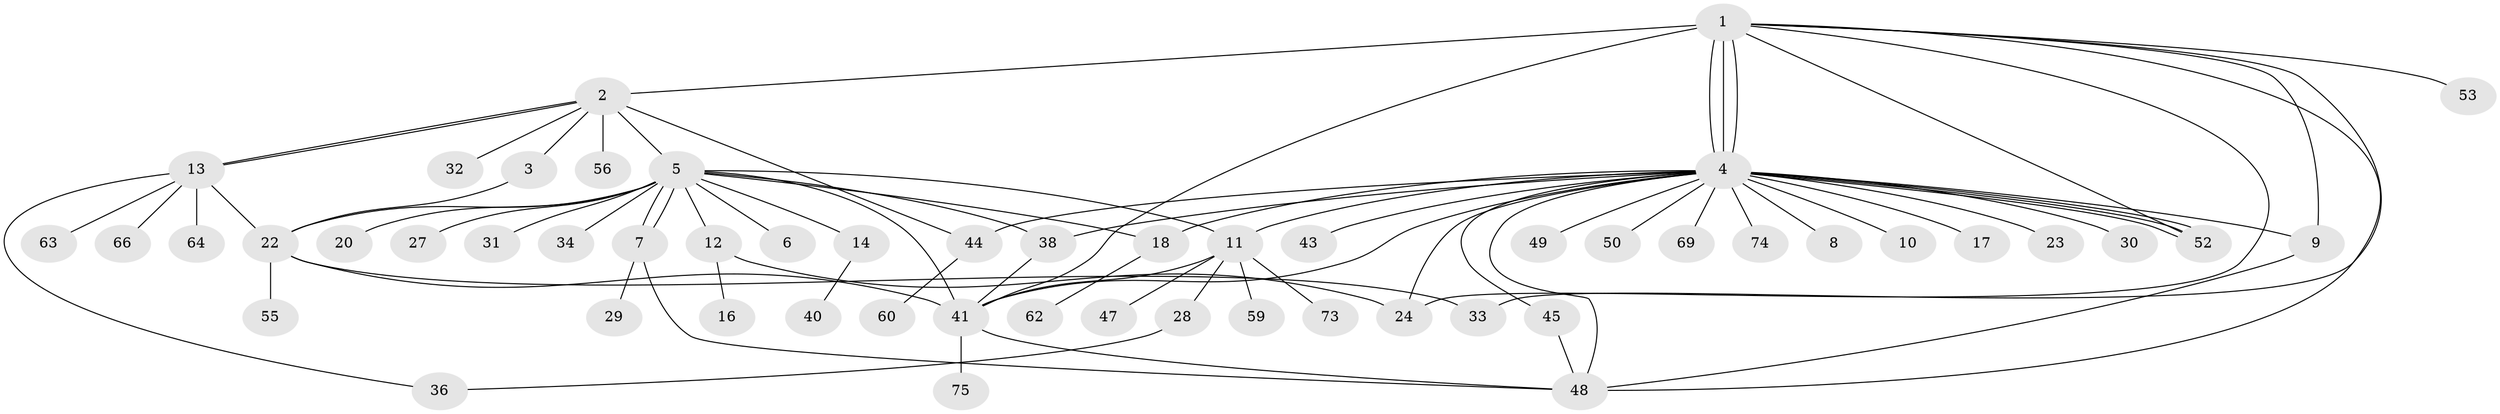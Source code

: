 // Generated by graph-tools (version 1.1) at 2025/23/03/03/25 07:23:53]
// undirected, 54 vertices, 81 edges
graph export_dot {
graph [start="1"]
  node [color=gray90,style=filled];
  1 [super="+25"];
  2 [super="+42"];
  3;
  4 [super="+15"];
  5 [super="+37"];
  6;
  7 [super="+21"];
  8 [super="+35"];
  9;
  10;
  11 [super="+19"];
  12 [super="+67"];
  13 [super="+65"];
  14;
  16;
  17;
  18;
  20;
  22 [super="+39"];
  23;
  24 [super="+26"];
  27;
  28 [super="+46"];
  29;
  30;
  31;
  32;
  33;
  34 [super="+68"];
  36;
  38 [super="+57"];
  40 [super="+51"];
  41 [super="+71"];
  43 [super="+54"];
  44;
  45;
  47;
  48 [super="+58"];
  49;
  50;
  52 [super="+72"];
  53;
  55;
  56;
  59;
  60 [super="+61"];
  62;
  63;
  64 [super="+70"];
  66;
  69;
  73;
  74;
  75;
  1 -- 2 [weight=2];
  1 -- 4 [weight=2];
  1 -- 4;
  1 -- 4;
  1 -- 9;
  1 -- 24;
  1 -- 53;
  1 -- 48;
  1 -- 33;
  1 -- 52;
  1 -- 41;
  2 -- 3;
  2 -- 5;
  2 -- 13;
  2 -- 13;
  2 -- 32;
  2 -- 44;
  2 -- 56;
  3 -- 22;
  4 -- 8;
  4 -- 9;
  4 -- 10;
  4 -- 11 [weight=2];
  4 -- 17;
  4 -- 18;
  4 -- 23;
  4 -- 24;
  4 -- 30;
  4 -- 43;
  4 -- 44;
  4 -- 45;
  4 -- 49;
  4 -- 50;
  4 -- 52;
  4 -- 52;
  4 -- 52;
  4 -- 74;
  4 -- 48;
  4 -- 69;
  4 -- 38;
  4 -- 41;
  5 -- 6;
  5 -- 7;
  5 -- 7;
  5 -- 12;
  5 -- 14;
  5 -- 18;
  5 -- 20;
  5 -- 27;
  5 -- 31;
  5 -- 34;
  5 -- 38;
  5 -- 41;
  5 -- 11;
  5 -- 22;
  7 -- 29;
  7 -- 48;
  9 -- 48;
  11 -- 28;
  11 -- 47;
  11 -- 59;
  11 -- 73;
  11 -- 41;
  12 -- 16;
  12 -- 24;
  13 -- 63;
  13 -- 64;
  13 -- 66;
  13 -- 36;
  13 -- 22;
  14 -- 40;
  18 -- 62;
  22 -- 41;
  22 -- 33;
  22 -- 55;
  28 -- 36;
  38 -- 41;
  41 -- 48;
  41 -- 75;
  44 -- 60;
  45 -- 48;
}
